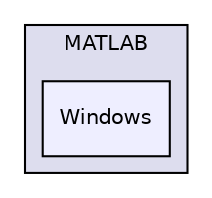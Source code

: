 digraph "libs/SuiteSparse/CHOLMOD/MATLAB/Windows" {
  compound=true
  node [ fontsize="10", fontname="Helvetica"];
  edge [ labelfontsize="10", labelfontname="Helvetica"];
  subgraph clusterdir_15c1f16aa93dadb33dd276351645b560 {
    graph [ bgcolor="#ddddee", pencolor="black", label="MATLAB" fontname="Helvetica", fontsize="10", URL="dir_15c1f16aa93dadb33dd276351645b560.html"]
  dir_2ffd38ba9ac447ef4bb412bceba1bc5c [shape=box, label="Windows", style="filled", fillcolor="#eeeeff", pencolor="black", URL="dir_2ffd38ba9ac447ef4bb412bceba1bc5c.html"];
  }
}
